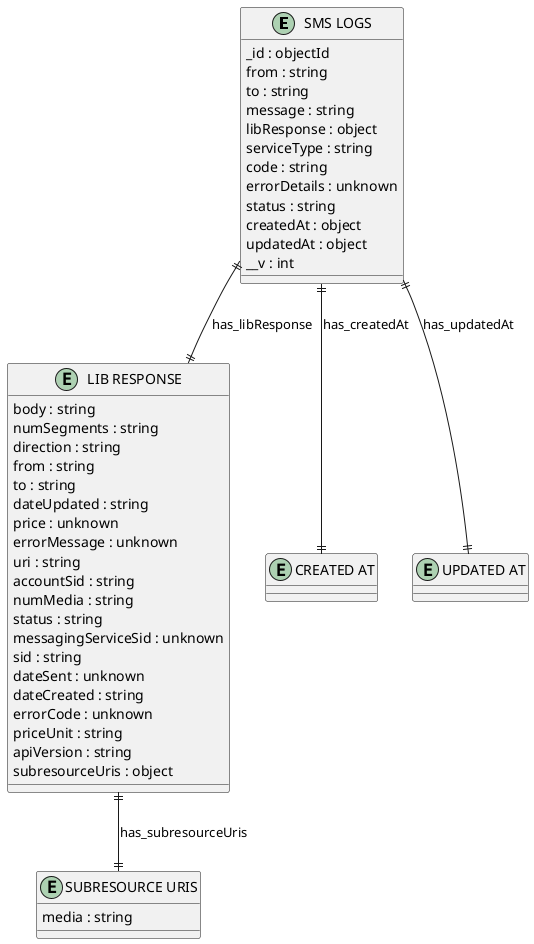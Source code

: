 @startuml SMS_LOGS_Diagram

entity "SMS LOGS" as SMS_LOGS {
  _id : objectId
  from : string
  to : string
  message : string
  libResponse : object
  serviceType : string
  code : string
  errorDetails : unknown
  status : string
  createdAt : object
  updatedAt : object
  __v : int
}

entity "LIB RESPONSE" as LIB_RESPONSE {
  body : string
  numSegments : string
  direction : string
  from : string
  to : string
  dateUpdated : string
  price : unknown
  errorMessage : unknown
  uri : string
  accountSid : string
  numMedia : string
  status : string
  messagingServiceSid : unknown
  sid : string
  dateSent : unknown
  dateCreated : string
  errorCode : unknown
  priceUnit : string
  apiVersion : string
  subresourceUris : object
}

entity "SUBRESOURCE URIS" as SUBRESOURCE_URIS {
  media : string
}

entity "CREATED AT" as CREATED_AT {
}

entity "UPDATED AT" as UPDATED_AT {
}

' // Relationships
SMS_LOGS ||--|| LIB_RESPONSE : has_libResponse
LIB_RESPONSE ||--|| SUBRESOURCE_URIS : has_subresourceUris
SMS_LOGS ||--|| CREATED_AT : has_createdAt
SMS_LOGS ||--|| UPDATED_AT : has_updatedAt
@enduml